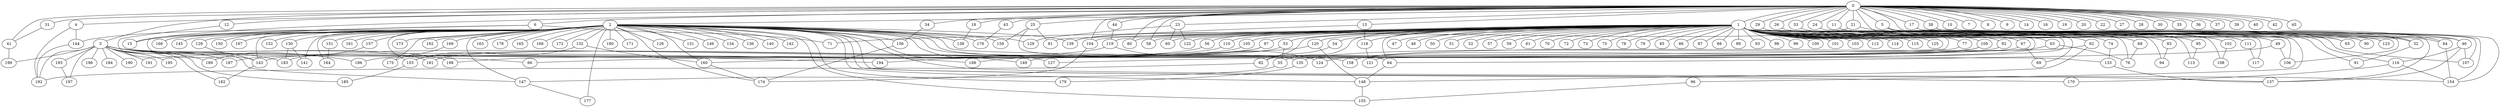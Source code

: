 
graph graphname {
    0 -- 1
0 -- 2
0 -- 3
0 -- 4
0 -- 5
0 -- 6
0 -- 7
0 -- 8
0 -- 9
0 -- 10
0 -- 11
0 -- 12
0 -- 13
0 -- 14
0 -- 15
0 -- 16
0 -- 17
0 -- 18
0 -- 19
0 -- 20
0 -- 21
0 -- 22
0 -- 23
0 -- 24
0 -- 25
0 -- 26
0 -- 27
0 -- 28
0 -- 29
0 -- 30
0 -- 31
0 -- 32
0 -- 33
0 -- 34
0 -- 35
0 -- 36
0 -- 37
0 -- 38
0 -- 39
0 -- 40
0 -- 41
0 -- 42
0 -- 43
0 -- 44
0 -- 45
0 -- 46
0 -- 80
0 -- 58
0 -- 104
1 -- 47
1 -- 48
1 -- 49
1 -- 50
1 -- 51
1 -- 52
1 -- 53
1 -- 54
1 -- 55
1 -- 56
1 -- 57
1 -- 58
1 -- 59
1 -- 60
1 -- 61
1 -- 62
1 -- 63
1 -- 64
1 -- 65
1 -- 66
1 -- 67
1 -- 68
1 -- 69
1 -- 70
1 -- 71
1 -- 72
1 -- 73
1 -- 74
1 -- 75
1 -- 76
1 -- 77
1 -- 78
1 -- 79
1 -- 80
1 -- 81
1 -- 82
1 -- 83
1 -- 84
1 -- 85
1 -- 86
1 -- 87
1 -- 88
1 -- 89
1 -- 90
1 -- 91
1 -- 92
1 -- 93
1 -- 94
1 -- 95
1 -- 96
1 -- 97
1 -- 98
1 -- 99
1 -- 100
1 -- 101
1 -- 102
1 -- 103
1 -- 104
1 -- 105
1 -- 106
1 -- 107
1 -- 108
1 -- 109
1 -- 110
1 -- 111
1 -- 112
1 -- 113
1 -- 114
1 -- 115
1 -- 116
1 -- 117
1 -- 118
1 -- 119
1 -- 120
1 -- 121
1 -- 122
1 -- 123
1 -- 124
1 -- 125
2 -- 128
2 -- 130
2 -- 131
2 -- 132
2 -- 133
2 -- 134
2 -- 129
2 -- 136
2 -- 137
2 -- 138
2 -- 139
2 -- 140
2 -- 141
2 -- 142
2 -- 143
2 -- 144
2 -- 145
2 -- 146
2 -- 147
2 -- 148
2 -- 149
2 -- 150
2 -- 151
2 -- 152
2 -- 153
2 -- 154
2 -- 155
2 -- 156
2 -- 157
2 -- 158
2 -- 159
2 -- 160
2 -- 161
2 -- 162
2 -- 163
2 -- 164
2 -- 165
2 -- 166
2 -- 167
2 -- 168
2 -- 169
2 -- 170
2 -- 135
2 -- 172
2 -- 173
2 -- 174
2 -- 175
2 -- 176
2 -- 177
2 -- 178
2 -- 179
2 -- 180
2 -- 171
2 -- 126
2 -- 127
2 -- 15
3 -- 192
3 -- 194
3 -- 195
3 -- 196
3 -- 197
3 -- 198
3 -- 193
3 -- 199
3 -- 181
3 -- 182
3 -- 183
3 -- 184
3 -- 185
3 -- 186
3 -- 187
3 -- 188
3 -- 189
3 -- 190
3 -- 191
3 -- 66
4 -- 144
4 -- 192
5 -- 137
5 -- 84
5 -- 46
5 -- 32
6 -- 143
6 -- 71
6 -- 166
10 -- 154
11 -- 32
12 -- 147
13 -- 139
13 -- 118
17 -- 107
18 -- 138
21 -- 139
21 -- 46
23 -- 60
23 -- 122
23 -- 129
24 -- 106
25 -- 81
25 -- 159
25 -- 64
26 -- 90
29 -- 65
31 -- 41
32 -- 91
33 -- 123
34 -- 156
38 -- 154
41 -- 199
43 -- 176
44 -- 119
46 -- 137
46 -- 116
46 -- 107
49 -- 106
49 -- 64
53 -- 181
53 -- 55
54 -- 82
55 -- 147
56 -- 143
62 -- 158
62 -- 148
63 -- 135
63 -- 76
64 -- 148
67 -- 127
67 -- 69
68 -- 76
74 -- 133
77 -- 194
82 -- 192
83 -- 94
84 -- 154
92 -- 149
95 -- 113
96 -- 155
97 -- 153
97 -- 160
102 -- 108
104 -- 174
105 -- 186
109 -- 188
109 -- 158
110 -- 183
111 -- 117
116 -- 154
116 -- 170
118 -- 121
119 -- 187
119 -- 124
120 -- 198
120 -- 148
128 -- 143
130 -- 183
130 -- 141
132 -- 153
132 -- 160
133 -- 137
135 -- 179
143 -- 182
144 -- 192
147 -- 177
148 -- 155
151 -- 164
153 -- 185
156 -- 174
157 -- 189
160 -- 174
169 -- 175
193 -- 197

}
